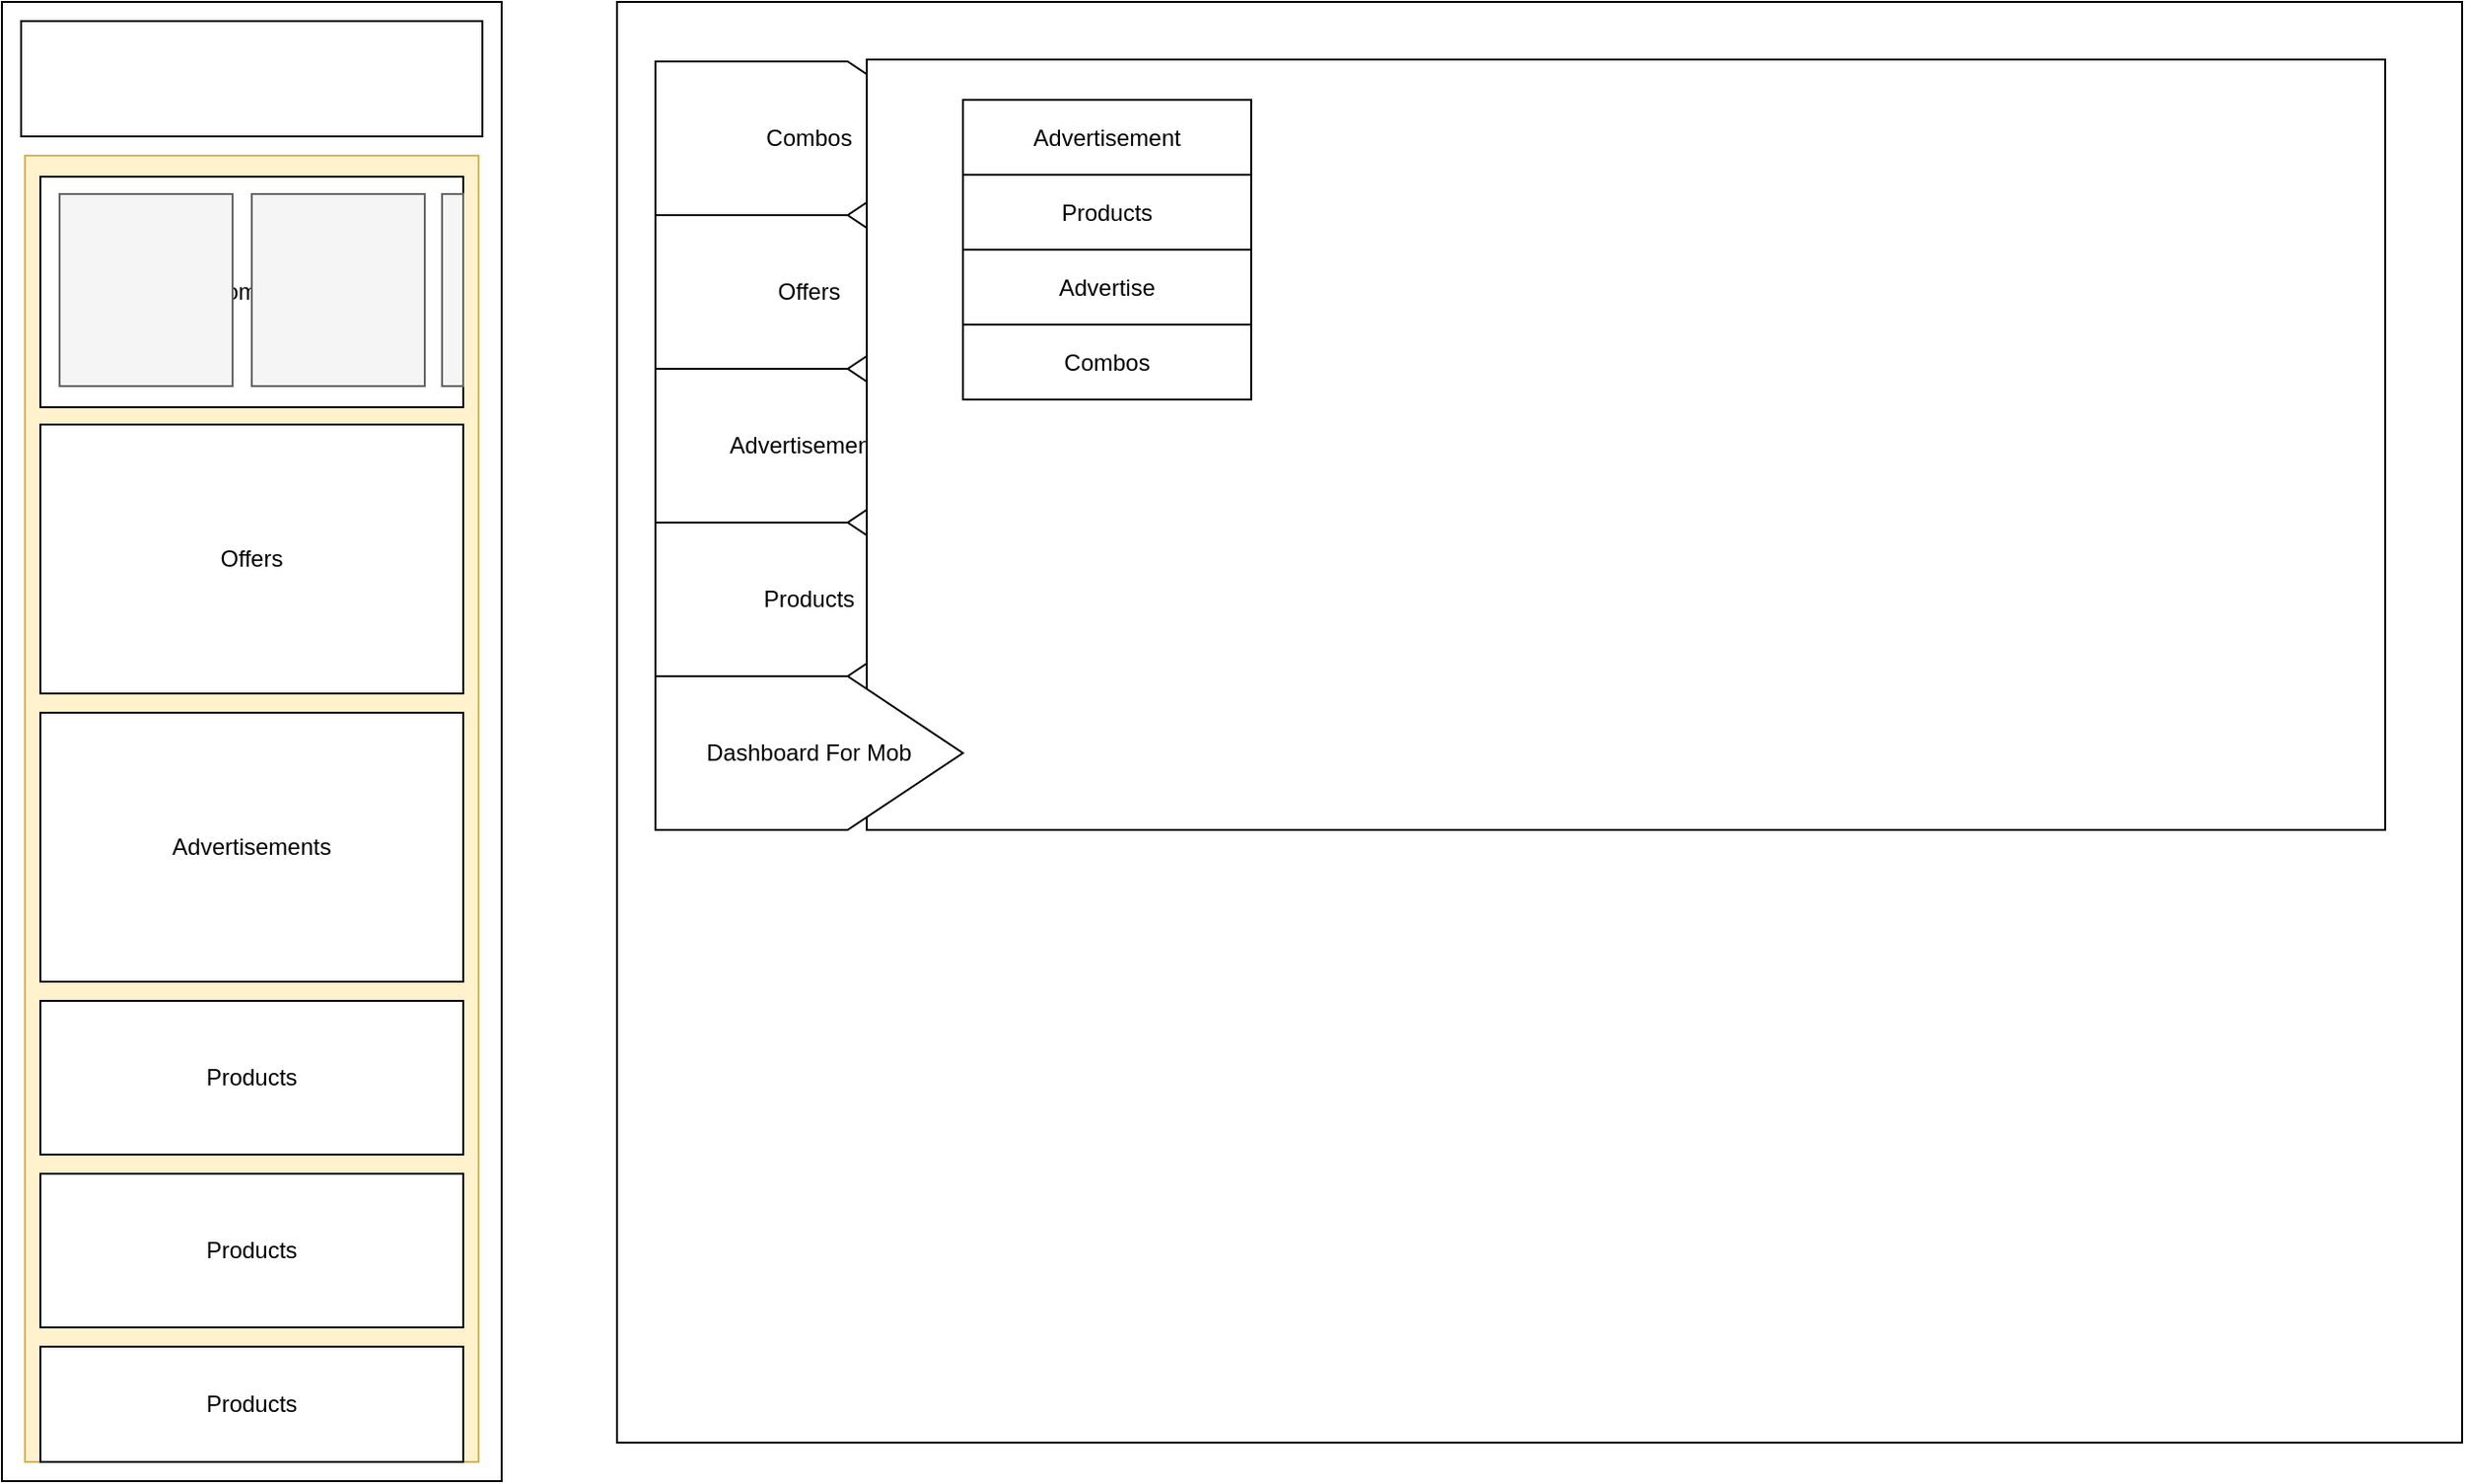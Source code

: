 <mxfile version="13.4.6" type="github"><diagram id="2a3EcIJIJTY5Mc6Q1miD" name="Page-1"><mxGraphModel dx="1426" dy="819" grid="1" gridSize="10" guides="1" tooltips="1" connect="1" arrows="1" fold="1" page="0" pageScale="1" pageWidth="827" pageHeight="1169" math="0" shadow="0"><root><mxCell id="0"/><mxCell id="1" parent="0"/><mxCell id="5DsvJZT1YWmxr_RgfhF9-2" value="" style="rounded=0;whiteSpace=wrap;html=1;" vertex="1" parent="1"><mxGeometry x="280" y="100" width="260" height="770" as="geometry"/></mxCell><mxCell id="5DsvJZT1YWmxr_RgfhF9-3" value="" style="rounded=0;whiteSpace=wrap;html=1;" vertex="1" parent="1"><mxGeometry x="290" y="110" width="240" height="60" as="geometry"/></mxCell><mxCell id="5DsvJZT1YWmxr_RgfhF9-4" value="" style="rounded=0;whiteSpace=wrap;html=1;fillColor=#fff2cc;strokeColor=#d6b656;" vertex="1" parent="1"><mxGeometry x="292" y="180" width="236" height="680" as="geometry"/></mxCell><mxCell id="5DsvJZT1YWmxr_RgfhF9-5" value="Combos" style="rounded=0;whiteSpace=wrap;html=1;" vertex="1" parent="1"><mxGeometry x="300" y="191" width="220" height="120" as="geometry"/></mxCell><mxCell id="5DsvJZT1YWmxr_RgfhF9-6" value="Offers" style="rounded=0;whiteSpace=wrap;html=1;" vertex="1" parent="1"><mxGeometry x="300" y="320" width="220" height="140" as="geometry"/></mxCell><mxCell id="5DsvJZT1YWmxr_RgfhF9-7" value="Advertisements" style="rounded=0;whiteSpace=wrap;html=1;" vertex="1" parent="1"><mxGeometry x="300" y="470" width="220" height="140" as="geometry"/></mxCell><mxCell id="5DsvJZT1YWmxr_RgfhF9-8" value="Products" style="rounded=0;whiteSpace=wrap;html=1;" vertex="1" parent="1"><mxGeometry x="300" y="620" width="220" height="80" as="geometry"/></mxCell><mxCell id="5DsvJZT1YWmxr_RgfhF9-9" value="Products" style="rounded=0;whiteSpace=wrap;html=1;" vertex="1" parent="1"><mxGeometry x="300" y="710" width="220" height="80" as="geometry"/></mxCell><mxCell id="5DsvJZT1YWmxr_RgfhF9-10" value="Products" style="rounded=0;whiteSpace=wrap;html=1;" vertex="1" parent="1"><mxGeometry x="300" y="800" width="220" height="60" as="geometry"/></mxCell><mxCell id="5DsvJZT1YWmxr_RgfhF9-11" value="" style="rounded=0;whiteSpace=wrap;html=1;fillColor=#f5f5f5;strokeColor=#666666;fontColor=#333333;" vertex="1" parent="1"><mxGeometry x="310" y="200" width="90" height="100" as="geometry"/></mxCell><mxCell id="5DsvJZT1YWmxr_RgfhF9-12" value="" style="rounded=0;whiteSpace=wrap;html=1;fillColor=#f5f5f5;strokeColor=#666666;fontColor=#333333;" vertex="1" parent="1"><mxGeometry x="410" y="200" width="90" height="100" as="geometry"/></mxCell><mxCell id="5DsvJZT1YWmxr_RgfhF9-13" value="" style="rounded=0;whiteSpace=wrap;html=1;fillColor=#f5f5f5;strokeColor=#666666;fontColor=#333333;" vertex="1" parent="1"><mxGeometry x="509" y="200" width="11" height="100" as="geometry"/></mxCell><mxCell id="5DsvJZT1YWmxr_RgfhF9-14" value="" style="rounded=0;whiteSpace=wrap;html=1;" vertex="1" parent="1"><mxGeometry x="600" y="100" width="960" height="750" as="geometry"/></mxCell><mxCell id="5DsvJZT1YWmxr_RgfhF9-16" value="Combos" style="shape=offPageConnector;whiteSpace=wrap;html=1;direction=north;" vertex="1" parent="1"><mxGeometry x="620" y="131" width="160" height="80" as="geometry"/></mxCell><mxCell id="5DsvJZT1YWmxr_RgfhF9-17" value="Offers" style="shape=offPageConnector;whiteSpace=wrap;html=1;direction=north;" vertex="1" parent="1"><mxGeometry x="620" y="211" width="160" height="80" as="geometry"/></mxCell><mxCell id="5DsvJZT1YWmxr_RgfhF9-18" value="Advertisements" style="shape=offPageConnector;whiteSpace=wrap;html=1;direction=north;" vertex="1" parent="1"><mxGeometry x="620" y="291" width="160" height="80" as="geometry"/></mxCell><mxCell id="5DsvJZT1YWmxr_RgfhF9-19" value="Products" style="shape=offPageConnector;whiteSpace=wrap;html=1;direction=north;" vertex="1" parent="1"><mxGeometry x="620" y="371" width="160" height="80" as="geometry"/></mxCell><mxCell id="5DsvJZT1YWmxr_RgfhF9-21" value="" style="rounded=0;whiteSpace=wrap;html=1;" vertex="1" parent="1"><mxGeometry x="730" y="130" width="790" height="401" as="geometry"/></mxCell><mxCell id="5DsvJZT1YWmxr_RgfhF9-20" value="Dashboard For Mob" style="shape=offPageConnector;whiteSpace=wrap;html=1;direction=north;" vertex="1" parent="1"><mxGeometry x="620" y="451" width="160" height="80" as="geometry"/></mxCell><mxCell id="5DsvJZT1YWmxr_RgfhF9-22" value="Advertisement" style="rounded=0;whiteSpace=wrap;html=1;" vertex="1" parent="1"><mxGeometry x="780" y="151" width="150" height="39" as="geometry"/></mxCell><mxCell id="5DsvJZT1YWmxr_RgfhF9-23" value="Products" style="rounded=0;whiteSpace=wrap;html=1;" vertex="1" parent="1"><mxGeometry x="780" y="190" width="150" height="39" as="geometry"/></mxCell><mxCell id="5DsvJZT1YWmxr_RgfhF9-24" value="Advertise" style="rounded=0;whiteSpace=wrap;html=1;" vertex="1" parent="1"><mxGeometry x="780" y="229" width="150" height="39" as="geometry"/></mxCell><mxCell id="5DsvJZT1YWmxr_RgfhF9-25" value="Combos" style="rounded=0;whiteSpace=wrap;html=1;" vertex="1" parent="1"><mxGeometry x="780" y="268" width="150" height="39" as="geometry"/></mxCell></root></mxGraphModel></diagram></mxfile>